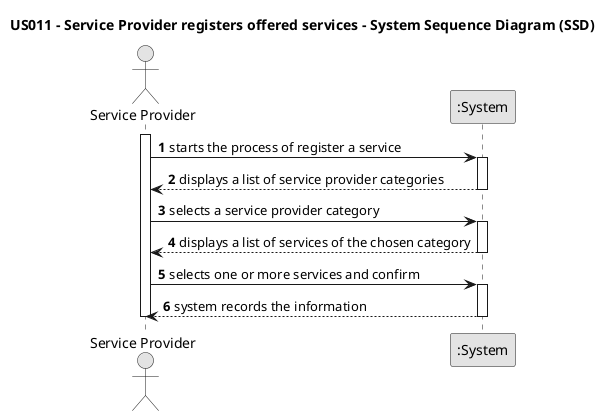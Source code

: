 @startuml
skinparam monochrome true
skinparam packageStyle rectangle
skinparam shadowing false

title US011 - Service Provider registers offered services - System Sequence Diagram (SSD)

autonumber

actor "Service Provider" as SP
participant ":System" as System

activate SP
    SP -> System : starts the process of register a service
    activate System
        System --> SP :displays a list of service provider categories
    deactivate System
    SP -> System: selects a service provider category

    activate System
        System --> SP : displays a list of services of the chosen category
    deactivate System
    SP -> System : selects one or more services and confirm

    activate System
        System --> SP : system records the information
   deactivate System
deactivate SP
@enduml